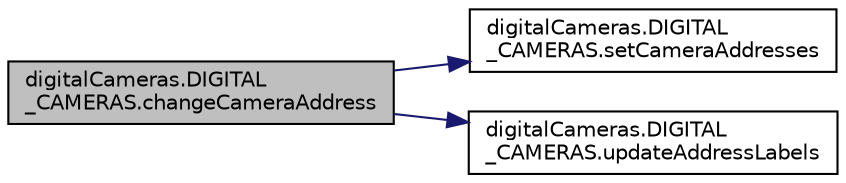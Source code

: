 digraph "digitalCameras.DIGITAL_CAMERAS.changeCameraAddress"
{
 // LATEX_PDF_SIZE
  edge [fontname="Helvetica",fontsize="10",labelfontname="Helvetica",labelfontsize="10"];
  node [fontname="Helvetica",fontsize="10",shape=record];
  rankdir="LR";
  Node1 [label="digitalCameras.DIGITAL\l_CAMERAS.changeCameraAddress",height=0.2,width=0.4,color="black", fillcolor="grey75", style="filled", fontcolor="black",tooltip=" "];
  Node1 -> Node2 [color="midnightblue",fontsize="10",style="solid",fontname="Helvetica"];
  Node2 [label="digitalCameras.DIGITAL\l_CAMERAS.setCameraAddresses",height=0.2,width=0.4,color="black", fillcolor="white", style="filled",URL="$classdigital_cameras_1_1_d_i_g_i_t_a_l___c_a_m_e_r_a_s.html#ac81da6cba40f0b2b3ce6ef076fd47fff",tooltip=" "];
  Node1 -> Node3 [color="midnightblue",fontsize="10",style="solid",fontname="Helvetica"];
  Node3 [label="digitalCameras.DIGITAL\l_CAMERAS.updateAddressLabels",height=0.2,width=0.4,color="black", fillcolor="white", style="filled",URL="$classdigital_cameras_1_1_d_i_g_i_t_a_l___c_a_m_e_r_a_s.html#a6f997a13df668d2f0adc501237904a87",tooltip=" "];
}
